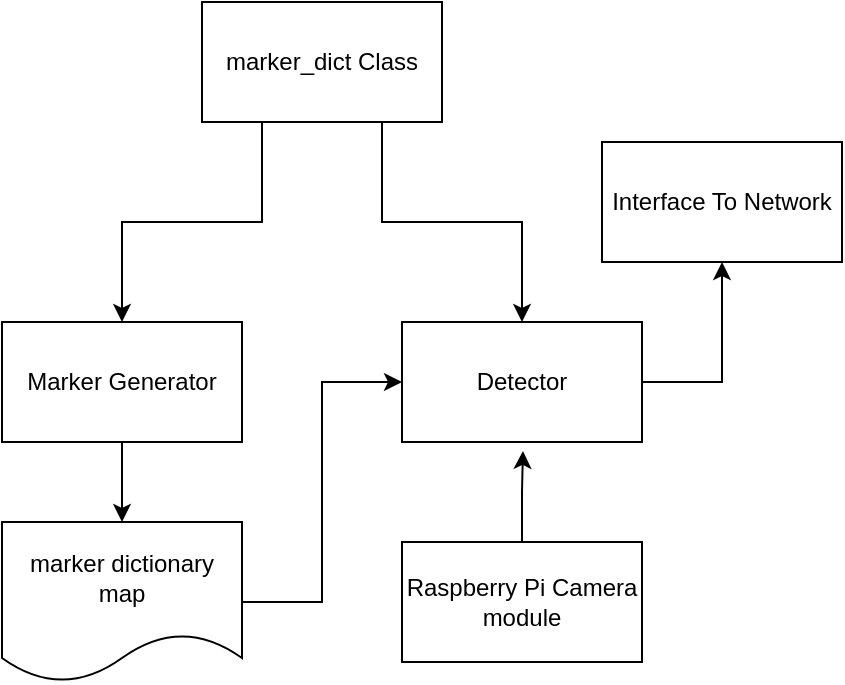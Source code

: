 <mxfile version="24.4.10" type="github">
  <diagram name="Page-1" id="6fzfSNG3dwD8BDjkgZNs">
    <mxGraphModel dx="811" dy="419" grid="1" gridSize="10" guides="1" tooltips="1" connect="1" arrows="1" fold="1" page="1" pageScale="1" pageWidth="827" pageHeight="1169" math="0" shadow="0">
      <root>
        <mxCell id="0" />
        <mxCell id="1" parent="0" />
        <mxCell id="YiUoPh7LpGkW1D6m3qkj-8" style="edgeStyle=orthogonalEdgeStyle;rounded=0;orthogonalLoop=1;jettySize=auto;html=1;exitX=1;exitY=0.5;exitDx=0;exitDy=0;entryX=0.5;entryY=1;entryDx=0;entryDy=0;" edge="1" parent="1" source="YiUoPh7LpGkW1D6m3qkj-1" target="YiUoPh7LpGkW1D6m3qkj-7">
          <mxGeometry relative="1" as="geometry" />
        </mxCell>
        <mxCell id="YiUoPh7LpGkW1D6m3qkj-1" value="Detector" style="rounded=0;whiteSpace=wrap;html=1;" vertex="1" parent="1">
          <mxGeometry x="560" y="320" width="120" height="60" as="geometry" />
        </mxCell>
        <mxCell id="YiUoPh7LpGkW1D6m3qkj-4" style="edgeStyle=orthogonalEdgeStyle;rounded=0;orthogonalLoop=1;jettySize=auto;html=1;exitX=0.75;exitY=1;exitDx=0;exitDy=0;entryX=0.5;entryY=0;entryDx=0;entryDy=0;" edge="1" parent="1" source="YiUoPh7LpGkW1D6m3qkj-2" target="YiUoPh7LpGkW1D6m3qkj-1">
          <mxGeometry relative="1" as="geometry" />
        </mxCell>
        <mxCell id="YiUoPh7LpGkW1D6m3qkj-5" style="edgeStyle=orthogonalEdgeStyle;rounded=0;orthogonalLoop=1;jettySize=auto;html=1;exitX=0.25;exitY=1;exitDx=0;exitDy=0;entryX=0.5;entryY=0;entryDx=0;entryDy=0;" edge="1" parent="1" source="YiUoPh7LpGkW1D6m3qkj-2" target="YiUoPh7LpGkW1D6m3qkj-3">
          <mxGeometry relative="1" as="geometry" />
        </mxCell>
        <mxCell id="YiUoPh7LpGkW1D6m3qkj-2" value="marker_dict Class" style="rounded=0;whiteSpace=wrap;html=1;" vertex="1" parent="1">
          <mxGeometry x="460" y="160" width="120" height="60" as="geometry" />
        </mxCell>
        <mxCell id="YiUoPh7LpGkW1D6m3qkj-11" value="" style="edgeStyle=orthogonalEdgeStyle;rounded=0;orthogonalLoop=1;jettySize=auto;html=1;" edge="1" parent="1" source="YiUoPh7LpGkW1D6m3qkj-3" target="YiUoPh7LpGkW1D6m3qkj-10">
          <mxGeometry relative="1" as="geometry" />
        </mxCell>
        <mxCell id="YiUoPh7LpGkW1D6m3qkj-3" value="Marker Generator" style="rounded=0;whiteSpace=wrap;html=1;" vertex="1" parent="1">
          <mxGeometry x="360" y="320" width="120" height="60" as="geometry" />
        </mxCell>
        <mxCell id="YiUoPh7LpGkW1D6m3qkj-6" value="Raspberry Pi Camera module" style="rounded=0;whiteSpace=wrap;html=1;" vertex="1" parent="1">
          <mxGeometry x="560" y="430" width="120" height="60" as="geometry" />
        </mxCell>
        <mxCell id="YiUoPh7LpGkW1D6m3qkj-7" value="Interface To Network" style="rounded=0;whiteSpace=wrap;html=1;" vertex="1" parent="1">
          <mxGeometry x="660" y="230" width="120" height="60" as="geometry" />
        </mxCell>
        <mxCell id="YiUoPh7LpGkW1D6m3qkj-9" style="edgeStyle=orthogonalEdgeStyle;rounded=0;orthogonalLoop=1;jettySize=auto;html=1;exitX=0.5;exitY=0;exitDx=0;exitDy=0;entryX=0.504;entryY=1.074;entryDx=0;entryDy=0;entryPerimeter=0;" edge="1" parent="1" source="YiUoPh7LpGkW1D6m3qkj-6" target="YiUoPh7LpGkW1D6m3qkj-1">
          <mxGeometry relative="1" as="geometry" />
        </mxCell>
        <mxCell id="YiUoPh7LpGkW1D6m3qkj-12" style="edgeStyle=orthogonalEdgeStyle;rounded=0;orthogonalLoop=1;jettySize=auto;html=1;exitX=1;exitY=0.5;exitDx=0;exitDy=0;entryX=0;entryY=0.5;entryDx=0;entryDy=0;" edge="1" parent="1" source="YiUoPh7LpGkW1D6m3qkj-10" target="YiUoPh7LpGkW1D6m3qkj-1">
          <mxGeometry relative="1" as="geometry" />
        </mxCell>
        <mxCell id="YiUoPh7LpGkW1D6m3qkj-10" value="marker dictionary map" style="shape=document;whiteSpace=wrap;html=1;boundedLbl=1;" vertex="1" parent="1">
          <mxGeometry x="360" y="420" width="120" height="80" as="geometry" />
        </mxCell>
      </root>
    </mxGraphModel>
  </diagram>
</mxfile>
